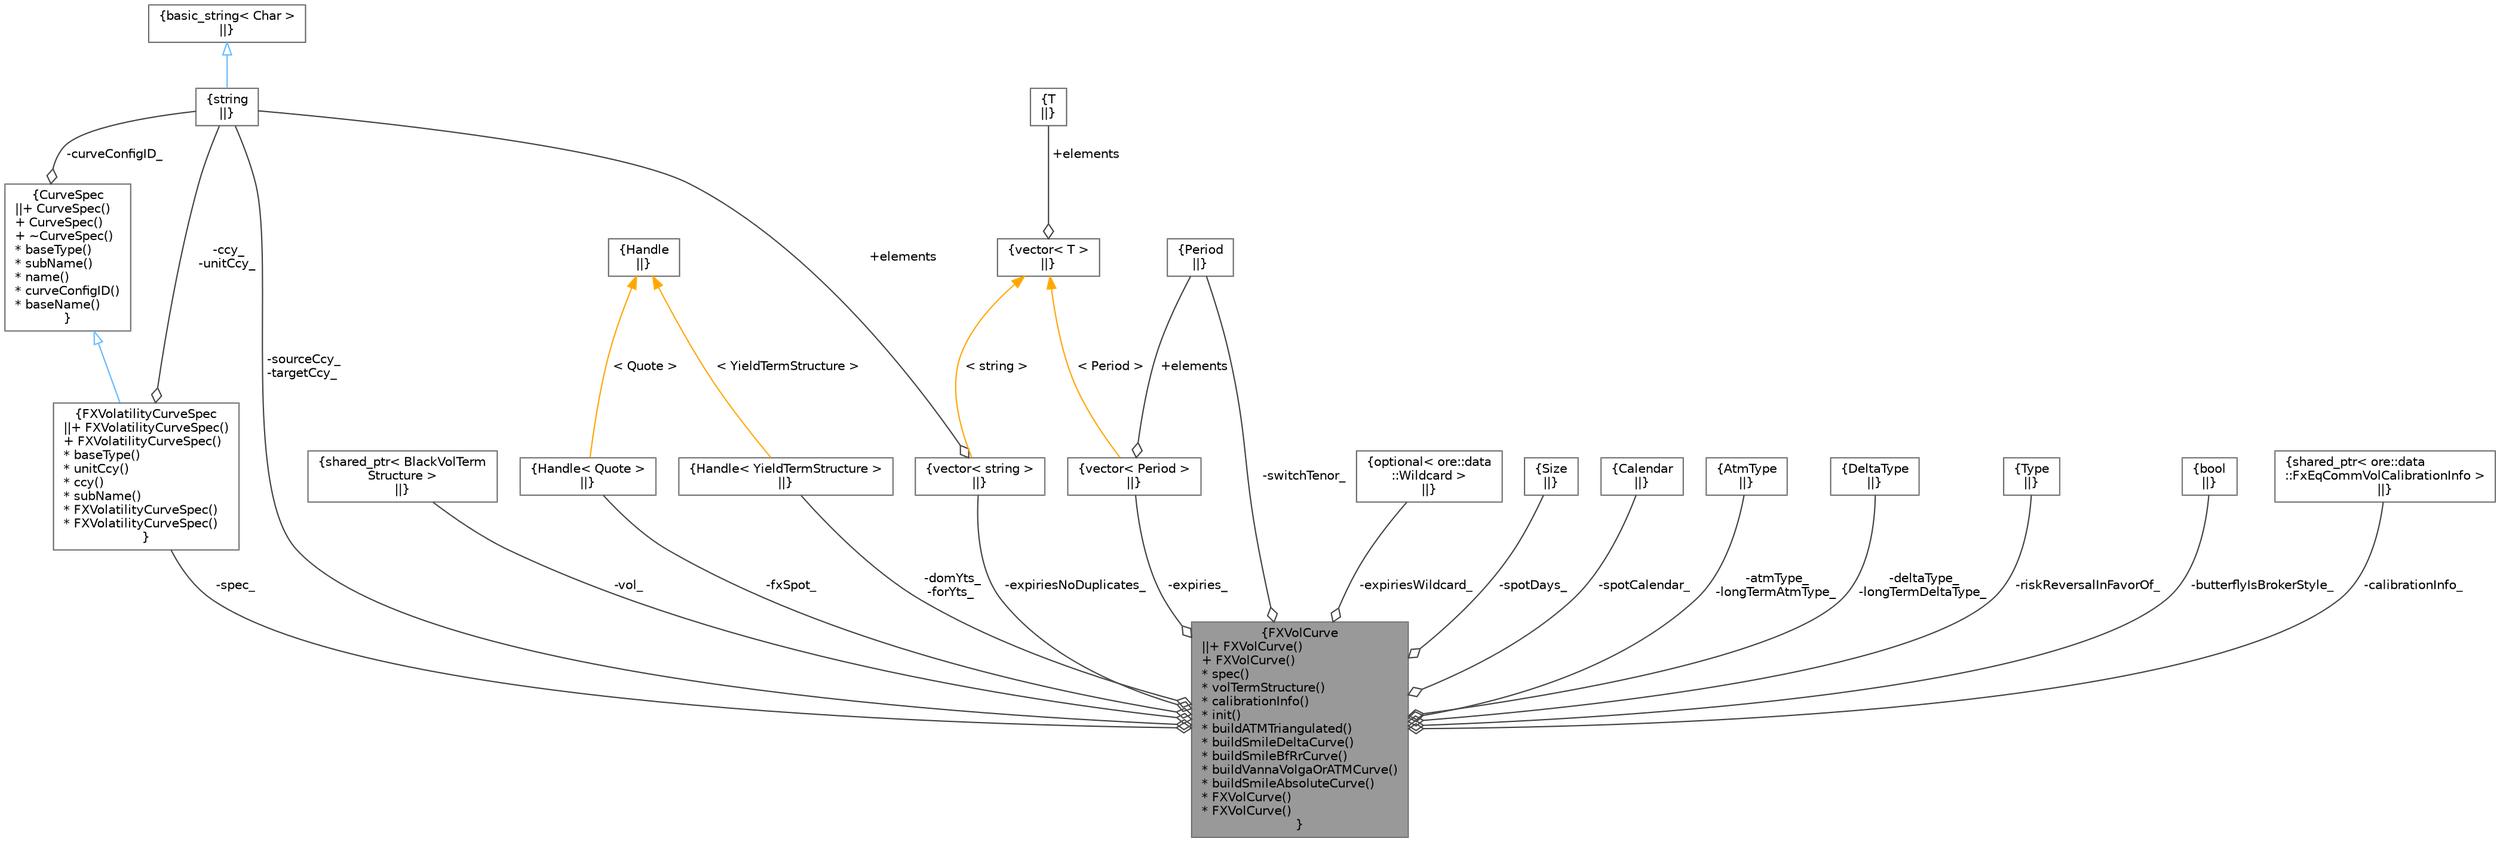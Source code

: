 digraph "FXVolCurve"
{
 // INTERACTIVE_SVG=YES
 // LATEX_PDF_SIZE
  bgcolor="transparent";
  edge [fontname=Helvetica,fontsize=10,labelfontname=Helvetica,labelfontsize=10];
  node [fontname=Helvetica,fontsize=10,shape=box,height=0.2,width=0.4];
  Node1 [label="{FXVolCurve\n||+ FXVolCurve()\l+ FXVolCurve()\l* spec()\l* volTermStructure()\l* calibrationInfo()\l* init()\l* buildATMTriangulated()\l* buildSmileDeltaCurve()\l* buildSmileBfRrCurve()\l* buildVannaVolgaOrATMCurve()\l* buildSmileAbsoluteCurve()\l* FXVolCurve()\l* FXVolCurve()\l}",height=0.2,width=0.4,color="gray40", fillcolor="grey60", style="filled", fontcolor="black",tooltip="Wrapper class for building FX volatility structures."];
  Node2 -> Node1 [color="grey25",style="solid",label=" -spec_" ,arrowhead="odiamond"];
  Node2 [label="{FXVolatilityCurveSpec\n||+ FXVolatilityCurveSpec()\l+ FXVolatilityCurveSpec()\l* baseType()\l* unitCcy()\l* ccy()\l* subName()\l* FXVolatilityCurveSpec()\l* FXVolatilityCurveSpec()\l}",height=0.2,width=0.4,color="gray40", fillcolor="white", style="filled",URL="$classore_1_1data_1_1_f_x_volatility_curve_spec.html",tooltip="FX Volatility curve description."];
  Node3 -> Node2 [dir="back",color="steelblue1",style="solid",arrowtail="onormal"];
  Node3 [label="{CurveSpec\n||+ CurveSpec()\l+ CurveSpec()\l+ ~CurveSpec()\l* baseType()\l* subName()\l* name()\l* curveConfigID()\l* baseName()\l}",height=0.2,width=0.4,color="gray40", fillcolor="white", style="filled",URL="$classore_1_1data_1_1_curve_spec.html",tooltip="Curve Specification."];
  Node4 -> Node3 [color="grey25",style="solid",label=" -curveConfigID_" ,arrowhead="odiamond"];
  Node4 [label="{string\n||}",height=0.2,width=0.4,color="gray40", fillcolor="white", style="filled",tooltip=" "];
  Node5 -> Node4 [dir="back",color="steelblue1",style="solid",arrowtail="onormal"];
  Node5 [label="{basic_string\< Char \>\n||}",height=0.2,width=0.4,color="gray40", fillcolor="white", style="filled",tooltip=" "];
  Node4 -> Node2 [color="grey25",style="solid",label=" -ccy_\n-unitCcy_" ,arrowhead="odiamond"];
  Node6 -> Node1 [color="grey25",style="solid",label=" -vol_" ,arrowhead="odiamond"];
  Node6 [label="{shared_ptr\< BlackVolTerm\lStructure \>\n||}",height=0.2,width=0.4,color="gray40", fillcolor="white", style="filled",tooltip=" "];
  Node7 -> Node1 [color="grey25",style="solid",label=" -fxSpot_" ,arrowhead="odiamond"];
  Node7 [label="{Handle\< Quote \>\n||}",height=0.2,width=0.4,color="gray40", fillcolor="white", style="filled",tooltip=" "];
  Node8 -> Node7 [dir="back",color="orange",style="solid",label=" \< Quote \>" ];
  Node8 [label="{Handle\n||}",height=0.2,width=0.4,color="gray40", fillcolor="white", style="filled",tooltip=" "];
  Node9 -> Node1 [color="grey25",style="solid",label=" -domYts_\n-forYts_" ,arrowhead="odiamond"];
  Node9 [label="{Handle\< YieldTermStructure \>\n||}",height=0.2,width=0.4,color="gray40", fillcolor="white", style="filled",tooltip=" "];
  Node8 -> Node9 [dir="back",color="orange",style="solid",label=" \< YieldTermStructure \>" ];
  Node4 -> Node1 [color="grey25",style="solid",label=" -sourceCcy_\n-targetCcy_" ,arrowhead="odiamond"];
  Node10 -> Node1 [color="grey25",style="solid",label=" -expiriesNoDuplicates_" ,arrowhead="odiamond"];
  Node10 [label="{vector\< string \>\n||}",height=0.2,width=0.4,color="gray40", fillcolor="white", style="filled",tooltip=" "];
  Node4 -> Node10 [color="grey25",style="solid",label=" +elements" ,arrowhead="odiamond"];
  Node11 -> Node10 [dir="back",color="orange",style="solid",label=" \< string \>" ];
  Node11 [label="{vector\< T \>\n||}",height=0.2,width=0.4,color="gray40", fillcolor="white", style="filled",tooltip=" "];
  Node12 -> Node11 [color="grey25",style="solid",label=" +elements" ,arrowhead="odiamond"];
  Node12 [label="{T\n||}",height=0.2,width=0.4,color="gray40", fillcolor="white", style="filled",tooltip=" "];
  Node13 -> Node1 [color="grey25",style="solid",label=" -expiries_" ,arrowhead="odiamond"];
  Node13 [label="{vector\< Period \>\n||}",height=0.2,width=0.4,color="gray40", fillcolor="white", style="filled",tooltip=" "];
  Node14 -> Node13 [color="grey25",style="solid",label=" +elements" ,arrowhead="odiamond"];
  Node14 [label="{Period\n||}",height=0.2,width=0.4,color="gray40", fillcolor="white", style="filled",tooltip=" "];
  Node11 -> Node13 [dir="back",color="orange",style="solid",label=" \< Period \>" ];
  Node15 -> Node1 [color="grey25",style="solid",label=" -expiriesWildcard_" ,arrowhead="odiamond"];
  Node15 [label="{optional\< ore::data\l::Wildcard \>\n||}",height=0.2,width=0.4,color="gray40", fillcolor="white", style="filled",tooltip=" "];
  Node16 -> Node1 [color="grey25",style="solid",label=" -spotDays_" ,arrowhead="odiamond"];
  Node16 [label="{Size\n||}",height=0.2,width=0.4,color="gray40", fillcolor="white", style="filled",tooltip=" "];
  Node17 -> Node1 [color="grey25",style="solid",label=" -spotCalendar_" ,arrowhead="odiamond"];
  Node17 [label="{Calendar\n||}",height=0.2,width=0.4,color="gray40", fillcolor="white", style="filled",tooltip=" "];
  Node14 -> Node1 [color="grey25",style="solid",label=" -switchTenor_" ,arrowhead="odiamond"];
  Node18 -> Node1 [color="grey25",style="solid",label=" -atmType_\n-longTermAtmType_" ,arrowhead="odiamond"];
  Node18 [label="{AtmType\n||}",height=0.2,width=0.4,color="gray40", fillcolor="white", style="filled",tooltip=" "];
  Node19 -> Node1 [color="grey25",style="solid",label=" -deltaType_\n-longTermDeltaType_" ,arrowhead="odiamond"];
  Node19 [label="{DeltaType\n||}",height=0.2,width=0.4,color="gray40", fillcolor="white", style="filled",tooltip=" "];
  Node20 -> Node1 [color="grey25",style="solid",label=" -riskReversalInFavorOf_" ,arrowhead="odiamond"];
  Node20 [label="{Type\n||}",height=0.2,width=0.4,color="gray40", fillcolor="white", style="filled",tooltip=" "];
  Node21 -> Node1 [color="grey25",style="solid",label=" -butterflyIsBrokerStyle_" ,arrowhead="odiamond"];
  Node21 [label="{bool\n||}",height=0.2,width=0.4,color="gray40", fillcolor="white", style="filled",URL="$classbool.html",tooltip=" "];
  Node22 -> Node1 [color="grey25",style="solid",label=" -calibrationInfo_" ,arrowhead="odiamond"];
  Node22 [label="{shared_ptr\< ore::data\l::FxEqCommVolCalibrationInfo \>\n||}",height=0.2,width=0.4,color="gray40", fillcolor="white", style="filled",tooltip=" "];
}

